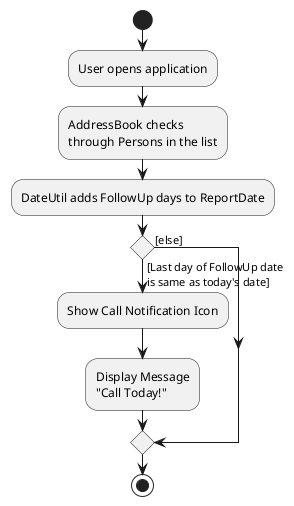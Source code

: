 @startuml
start
:User opens application;
:AddressBook checks
through Persons in the list;
:DateUtil adds FollowUp days to ReportDate;


if () then ([Last day of FollowUp date
is same as today's date])
:Show Call Notification Icon;
:Display Message
"Call Today!";

else ([else])
endif
stop
@enduml
